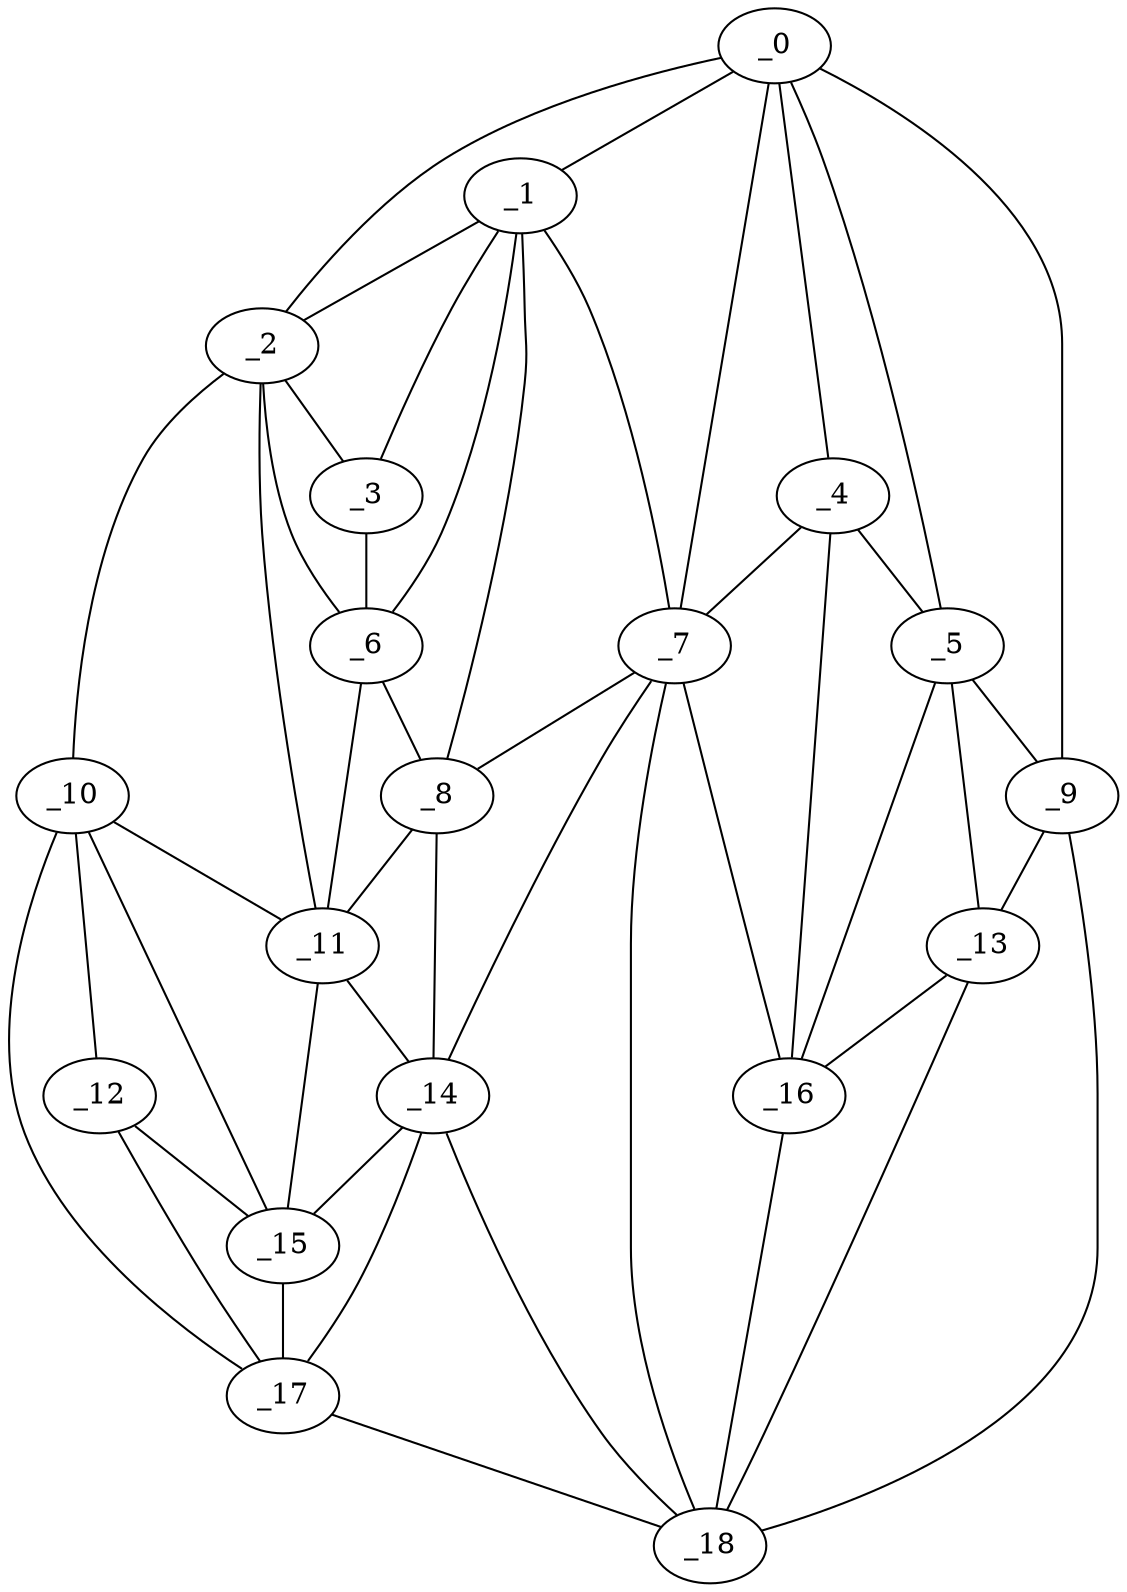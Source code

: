 graph "obj33__15.gxl" {
	_0	 [x=42,
		y=53];
	_1	 [x=47,
		y=83];
	_0 -- _1	 [valence=2];
	_2	 [x=48,
		y=95];
	_0 -- _2	 [valence=1];
	_4	 [x=50,
		y=48];
	_0 -- _4	 [valence=2];
	_5	 [x=54,
		y=36];
	_0 -- _5	 [valence=1];
	_7	 [x=60,
		y=71];
	_0 -- _7	 [valence=2];
	_9	 [x=64,
		y=2];
	_0 -- _9	 [valence=1];
	_1 -- _2	 [valence=2];
	_3	 [x=49,
		y=90];
	_1 -- _3	 [valence=2];
	_6	 [x=55,
		y=86];
	_1 -- _6	 [valence=1];
	_1 -- _7	 [valence=1];
	_8	 [x=61,
		y=79];
	_1 -- _8	 [valence=2];
	_2 -- _3	 [valence=2];
	_2 -- _6	 [valence=2];
	_10	 [x=65,
		y=112];
	_2 -- _10	 [valence=1];
	_11	 [x=67,
		y=94];
	_2 -- _11	 [valence=2];
	_3 -- _6	 [valence=1];
	_4 -- _5	 [valence=1];
	_4 -- _7	 [valence=1];
	_16	 [x=80,
		y=49];
	_4 -- _16	 [valence=2];
	_5 -- _9	 [valence=1];
	_13	 [x=75,
		y=34];
	_5 -- _13	 [valence=2];
	_5 -- _16	 [valence=2];
	_6 -- _8	 [valence=2];
	_6 -- _11	 [valence=1];
	_7 -- _8	 [valence=1];
	_14	 [x=76,
		y=86];
	_7 -- _14	 [valence=2];
	_7 -- _16	 [valence=2];
	_18	 [x=89,
		y=56];
	_7 -- _18	 [valence=2];
	_8 -- _11	 [valence=2];
	_8 -- _14	 [valence=2];
	_9 -- _13	 [valence=2];
	_9 -- _18	 [valence=1];
	_10 -- _11	 [valence=1];
	_12	 [x=72,
		y=114];
	_10 -- _12	 [valence=1];
	_15	 [x=76,
		y=102];
	_10 -- _15	 [valence=2];
	_17	 [x=87,
		y=125];
	_10 -- _17	 [valence=1];
	_11 -- _14	 [valence=2];
	_11 -- _15	 [valence=2];
	_12 -- _15	 [valence=2];
	_12 -- _17	 [valence=2];
	_13 -- _16	 [valence=1];
	_13 -- _18	 [valence=1];
	_14 -- _15	 [valence=2];
	_14 -- _17	 [valence=2];
	_14 -- _18	 [valence=2];
	_15 -- _17	 [valence=1];
	_16 -- _18	 [valence=2];
	_17 -- _18	 [valence=1];
}
